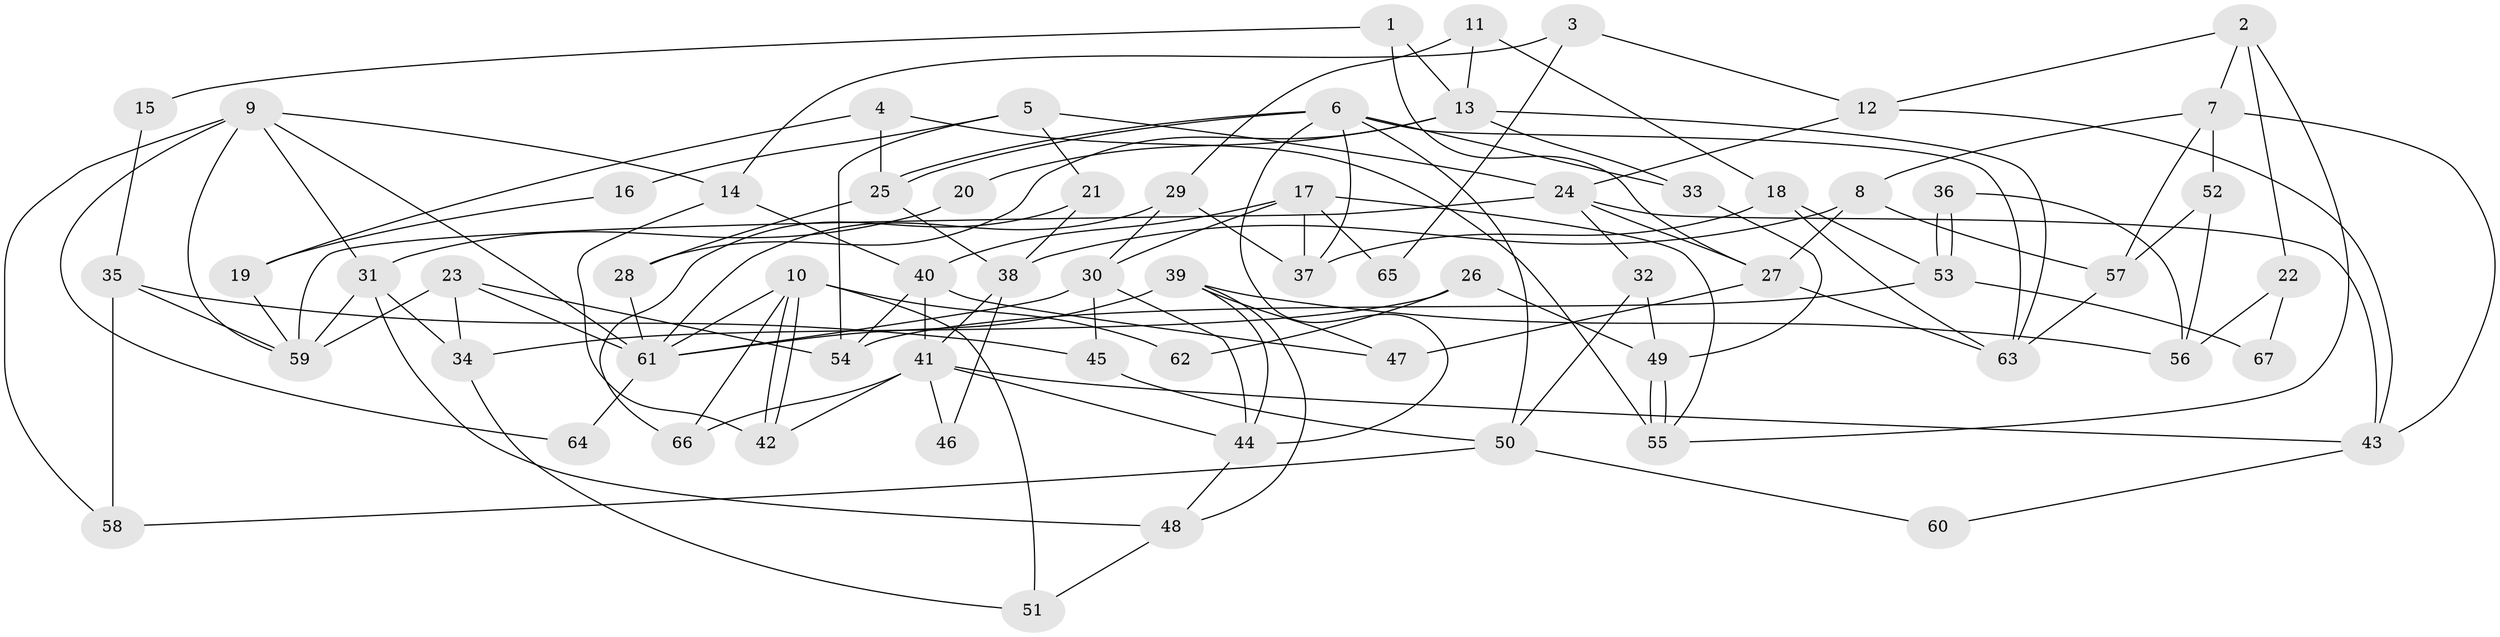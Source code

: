// Generated by graph-tools (version 1.1) at 2025/26/03/09/25 03:26:13]
// undirected, 67 vertices, 134 edges
graph export_dot {
graph [start="1"]
  node [color=gray90,style=filled];
  1;
  2;
  3;
  4;
  5;
  6;
  7;
  8;
  9;
  10;
  11;
  12;
  13;
  14;
  15;
  16;
  17;
  18;
  19;
  20;
  21;
  22;
  23;
  24;
  25;
  26;
  27;
  28;
  29;
  30;
  31;
  32;
  33;
  34;
  35;
  36;
  37;
  38;
  39;
  40;
  41;
  42;
  43;
  44;
  45;
  46;
  47;
  48;
  49;
  50;
  51;
  52;
  53;
  54;
  55;
  56;
  57;
  58;
  59;
  60;
  61;
  62;
  63;
  64;
  65;
  66;
  67;
  1 -- 27;
  1 -- 13;
  1 -- 15;
  2 -- 55;
  2 -- 7;
  2 -- 12;
  2 -- 22;
  3 -- 12;
  3 -- 14;
  3 -- 65;
  4 -- 25;
  4 -- 55;
  4 -- 19;
  5 -- 24;
  5 -- 54;
  5 -- 16;
  5 -- 21;
  6 -- 25;
  6 -- 25;
  6 -- 44;
  6 -- 33;
  6 -- 37;
  6 -- 50;
  6 -- 63;
  7 -- 8;
  7 -- 43;
  7 -- 52;
  7 -- 57;
  8 -- 57;
  8 -- 27;
  8 -- 38;
  9 -- 61;
  9 -- 14;
  9 -- 31;
  9 -- 58;
  9 -- 59;
  9 -- 64;
  10 -- 66;
  10 -- 42;
  10 -- 42;
  10 -- 51;
  10 -- 61;
  10 -- 62;
  11 -- 29;
  11 -- 18;
  11 -- 13;
  12 -- 24;
  12 -- 43;
  13 -- 28;
  13 -- 20;
  13 -- 33;
  13 -- 63;
  14 -- 40;
  14 -- 42;
  15 -- 35;
  16 -- 19;
  17 -- 30;
  17 -- 37;
  17 -- 40;
  17 -- 55;
  17 -- 65;
  18 -- 63;
  18 -- 53;
  18 -- 37;
  19 -- 59;
  20 -- 31;
  21 -- 38;
  21 -- 66;
  22 -- 56;
  22 -- 67;
  23 -- 61;
  23 -- 59;
  23 -- 34;
  23 -- 54;
  24 -- 32;
  24 -- 27;
  24 -- 43;
  24 -- 59;
  25 -- 38;
  25 -- 28;
  26 -- 34;
  26 -- 49;
  26 -- 62;
  27 -- 63;
  27 -- 47;
  28 -- 61;
  29 -- 61;
  29 -- 37;
  29 -- 30;
  30 -- 61;
  30 -- 44;
  30 -- 45;
  31 -- 59;
  31 -- 34;
  31 -- 48;
  32 -- 50;
  32 -- 49;
  33 -- 49;
  34 -- 51;
  35 -- 59;
  35 -- 58;
  35 -- 45;
  36 -- 56;
  36 -- 53;
  36 -- 53;
  38 -- 41;
  38 -- 46;
  39 -- 48;
  39 -- 44;
  39 -- 47;
  39 -- 56;
  39 -- 61;
  40 -- 41;
  40 -- 47;
  40 -- 54;
  41 -- 43;
  41 -- 44;
  41 -- 42;
  41 -- 46;
  41 -- 66;
  43 -- 60;
  44 -- 48;
  45 -- 50;
  48 -- 51;
  49 -- 55;
  49 -- 55;
  50 -- 58;
  50 -- 60;
  52 -- 57;
  52 -- 56;
  53 -- 54;
  53 -- 67;
  57 -- 63;
  61 -- 64;
}

